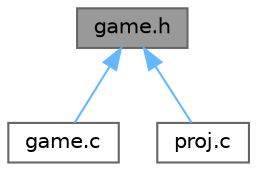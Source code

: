 digraph "game.h"
{
 // LATEX_PDF_SIZE
  bgcolor="transparent";
  edge [fontname=Helvetica,fontsize=10,labelfontname=Helvetica,labelfontsize=10];
  node [fontname=Helvetica,fontsize=10,shape=box,height=0.2,width=0.4];
  Node1 [label="game.h",height=0.2,width=0.4,color="gray40", fillcolor="grey60", style="filled", fontcolor="black",tooltip=" "];
  Node1 -> Node2 [dir="back",color="steelblue1",style="solid"];
  Node2 [label="game.c",height=0.2,width=0.4,color="grey40", fillcolor="white", style="filled",URL="$game_8c.html",tooltip=" "];
  Node1 -> Node3 [dir="back",color="steelblue1",style="solid"];
  Node3 [label="proj.c",height=0.2,width=0.4,color="grey40", fillcolor="white", style="filled",URL="$proj_8c.html",tooltip=" "];
}

